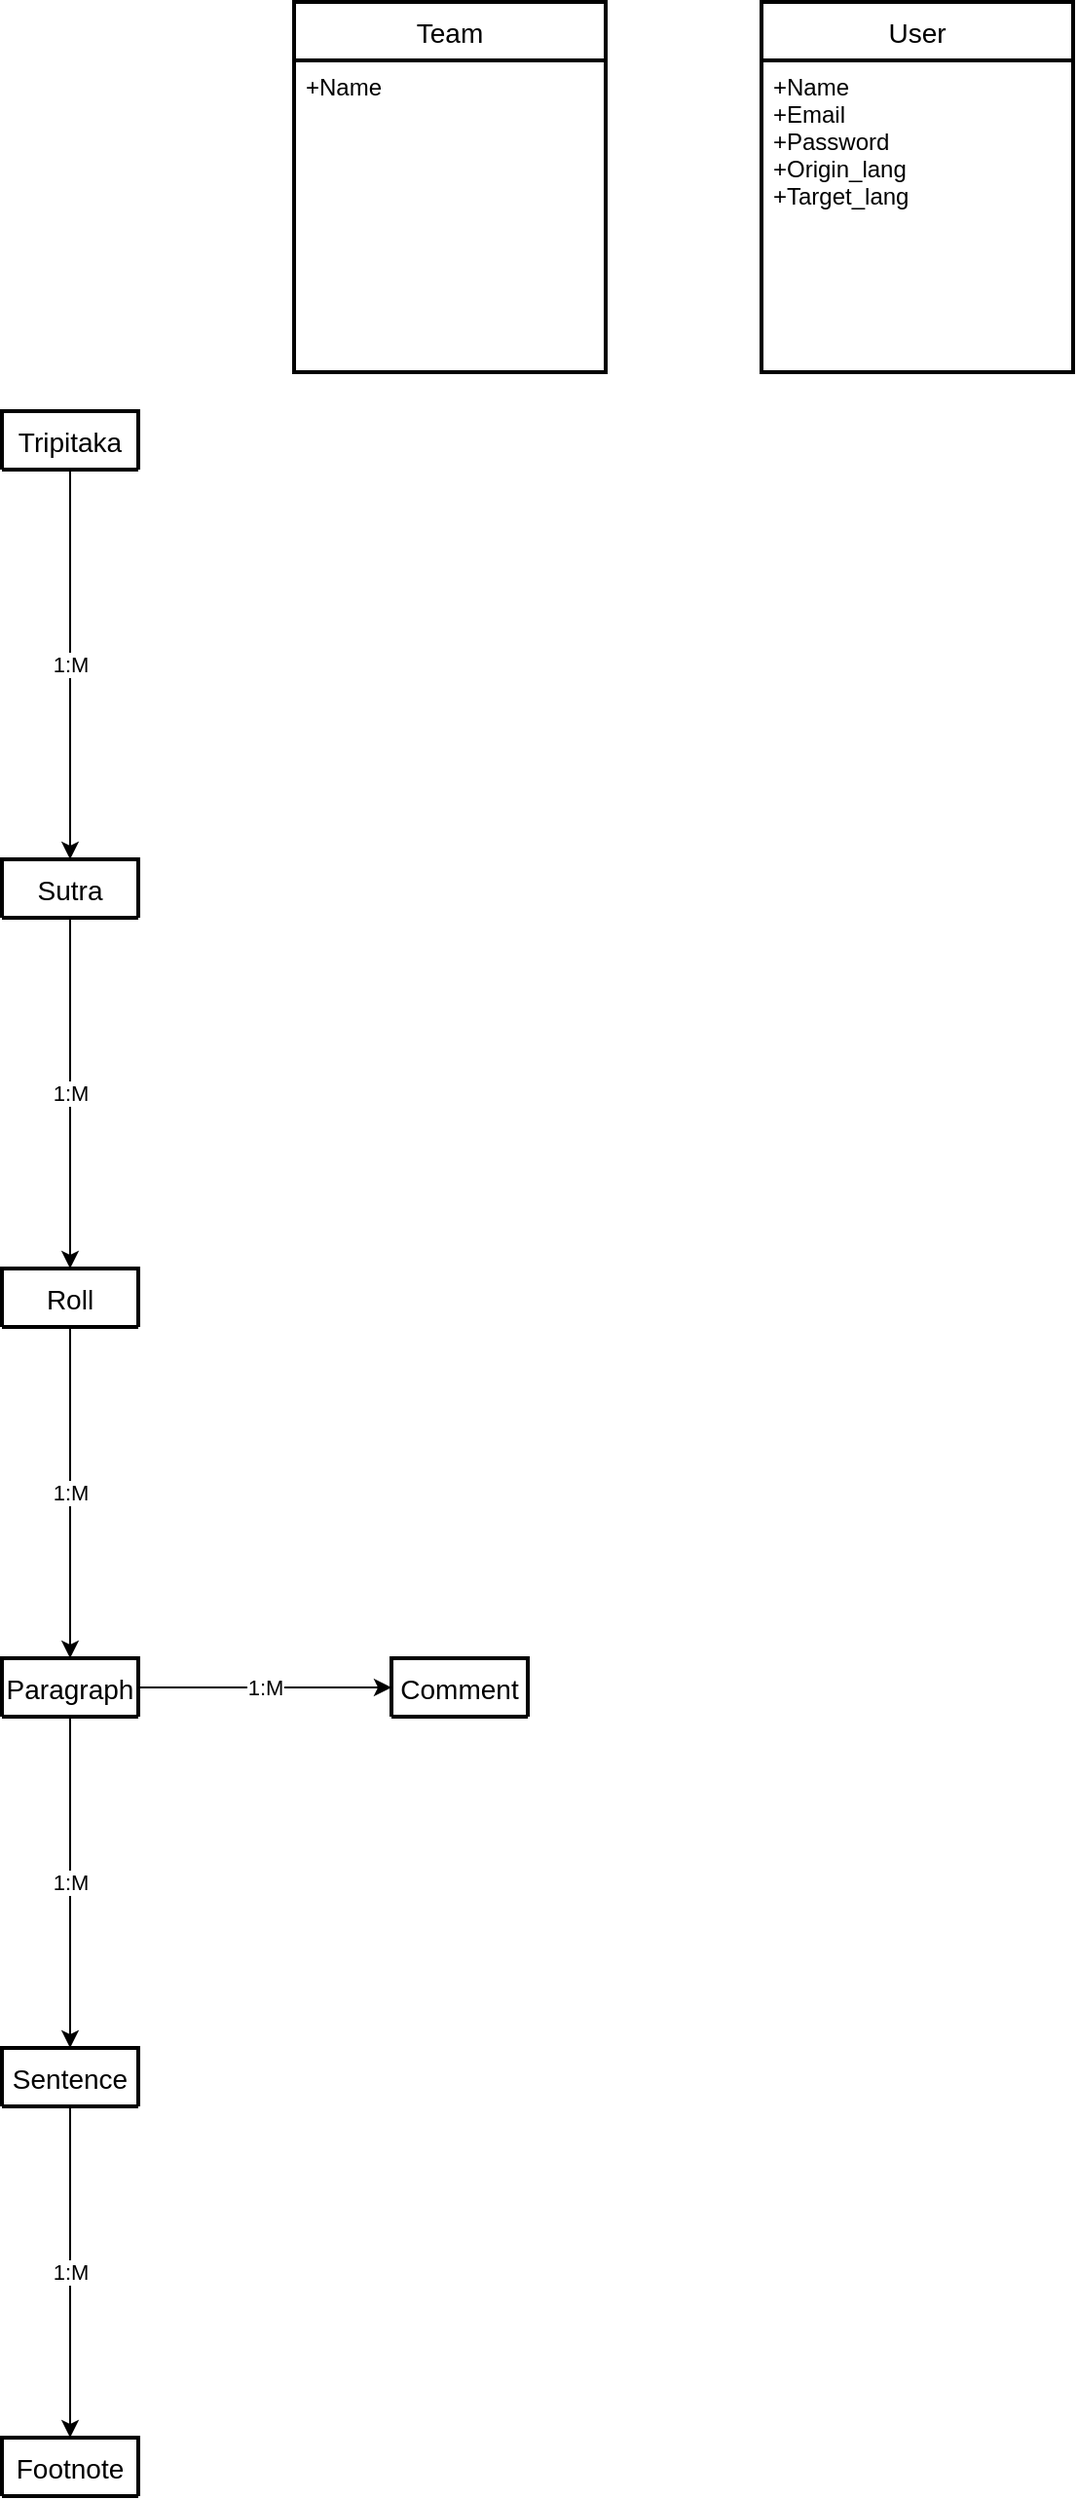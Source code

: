 <mxfile>
    <diagram id="5fO-f-AIeD6EJZzztp6L" name="Page-1">
        <mxGraphModel dx="678" dy="1681" grid="1" gridSize="10" guides="1" tooltips="1" connect="1" arrows="1" fold="1" page="1" pageScale="1" pageWidth="827" pageHeight="1169" math="0" shadow="0">
            <root>
                <mxCell id="0"/>
                <mxCell id="1" parent="0"/>
                <mxCell id="45" value="1:M" style="edgeStyle=none;html=1;exitX=0.5;exitY=1;exitDx=0;exitDy=0;entryX=0.5;entryY=0;entryDx=0;entryDy=0;" parent="1" source="23" target="35" edge="1">
                    <mxGeometry relative="1" as="geometry"/>
                </mxCell>
                <mxCell id="23" value="Sutra" style="swimlane;childLayout=stackLayout;horizontal=1;startSize=30;horizontalStack=0;rounded=1;fontSize=14;fontStyle=0;strokeWidth=2;resizeParent=0;resizeLast=1;shadow=0;dashed=0;align=center;arcSize=0;" parent="1" vertex="1" collapsed="1">
                    <mxGeometry x="120" y="110" width="70" height="30" as="geometry">
                        <mxRectangle x="120" y="110" width="160" height="190" as="alternateBounds"/>
                    </mxGeometry>
                </mxCell>
                <mxCell id="24" value="+Title&#10;+Language&#10;+Dynasty&#10;+Translator&#10;+Category" style="align=left;strokeColor=none;fillColor=none;spacingLeft=4;fontSize=12;verticalAlign=top;resizable=0;rotatable=0;part=1;" parent="23" vertex="1">
                    <mxGeometry y="30" width="70" as="geometry"/>
                </mxCell>
                <mxCell id="47" value="1:M" style="edgeStyle=none;html=1;exitX=1;exitY=0.5;exitDx=0;exitDy=0;" parent="1" source="29" target="40" edge="1">
                    <mxGeometry relative="1" as="geometry"/>
                </mxCell>
                <mxCell id="49" value="1:M" style="edgeStyle=none;html=1;exitX=0.5;exitY=1;exitDx=0;exitDy=0;entryX=0.5;entryY=0;entryDx=0;entryDy=0;" parent="1" source="29" target="31" edge="1">
                    <mxGeometry relative="1" as="geometry"/>
                </mxCell>
                <mxCell id="29" value="Paragraph" style="swimlane;childLayout=stackLayout;horizontal=1;startSize=30;horizontalStack=0;rounded=1;fontSize=14;fontStyle=0;strokeWidth=2;resizeParent=0;resizeLast=1;shadow=0;dashed=0;align=center;" parent="1" vertex="1" collapsed="1">
                    <mxGeometry x="120" y="520" width="70" height="30" as="geometry">
                        <mxRectangle x="120" y="520" width="160" height="190" as="alternateBounds"/>
                    </mxGeometry>
                </mxCell>
                <mxCell id="30" value="+Num&#10;+Sentences" style="align=left;strokeColor=none;fillColor=none;spacingLeft=4;fontSize=12;verticalAlign=top;resizable=0;rotatable=0;part=1;" parent="29" vertex="1">
                    <mxGeometry y="30" width="70" as="geometry"/>
                </mxCell>
                <mxCell id="50" value="1:M" style="edgeStyle=none;html=1;exitX=0.5;exitY=1;exitDx=0;exitDy=0;entryX=0.5;entryY=0;entryDx=0;entryDy=0;" parent="1" source="31" target="33" edge="1">
                    <mxGeometry relative="1" as="geometry"/>
                </mxCell>
                <mxCell id="31" value="Sentence" style="swimlane;childLayout=stackLayout;horizontal=1;startSize=30;horizontalStack=0;rounded=1;fontSize=14;fontStyle=0;strokeWidth=2;resizeParent=0;resizeLast=1;shadow=0;dashed=0;align=center;" parent="1" vertex="1" collapsed="1">
                    <mxGeometry x="120" y="720" width="70" height="30" as="geometry">
                        <mxRectangle x="120" y="720" width="160" height="190" as="alternateBounds"/>
                    </mxGeometry>
                </mxCell>
                <mxCell id="32" value="+Num&#10;+Content&#10;+Source&#10;+Comments&#10;+Type(verse, etc)" style="align=left;strokeColor=none;fillColor=none;spacingLeft=4;fontSize=12;verticalAlign=top;resizable=0;rotatable=0;part=1;" parent="31" vertex="1">
                    <mxGeometry y="30" width="70" as="geometry"/>
                </mxCell>
                <mxCell id="33" value="Footnote" style="swimlane;childLayout=stackLayout;horizontal=1;startSize=30;horizontalStack=0;rounded=1;fontSize=14;fontStyle=0;strokeWidth=2;resizeParent=0;resizeLast=1;shadow=0;dashed=0;align=center;" parent="1" vertex="1" collapsed="1">
                    <mxGeometry x="120" y="920" width="70" height="30" as="geometry">
                        <mxRectangle x="600" y="620" width="160" height="190" as="alternateBounds"/>
                    </mxGeometry>
                </mxCell>
                <mxCell id="34" value="+Num&#10;+Content&#10;+Comments&#10;" style="align=left;strokeColor=none;fillColor=none;spacingLeft=4;fontSize=12;verticalAlign=top;resizable=0;rotatable=0;part=1;" parent="33" vertex="1">
                    <mxGeometry y="30" width="70" as="geometry"/>
                </mxCell>
                <mxCell id="46" value="1:M" style="edgeStyle=none;html=1;exitX=0.5;exitY=1;exitDx=0;exitDy=0;entryX=0.5;entryY=0;entryDx=0;entryDy=0;" parent="1" source="35" target="29" edge="1">
                    <mxGeometry relative="1" as="geometry"/>
                </mxCell>
                <mxCell id="35" value="Roll" style="swimlane;childLayout=stackLayout;horizontal=1;startSize=30;horizontalStack=0;rounded=1;fontSize=14;fontStyle=0;strokeWidth=2;resizeParent=0;resizeLast=1;shadow=0;dashed=0;align=center;" parent="1" vertex="1" collapsed="1">
                    <mxGeometry x="120" y="320" width="70" height="30" as="geometry">
                        <mxRectangle x="120" y="320" width="160" height="190" as="alternateBounds"/>
                    </mxGeometry>
                </mxCell>
                <mxCell id="36" value="+Title&#10;+Paragraphs&#10;+&#10;+&#10;+" style="align=left;strokeColor=none;fillColor=none;spacingLeft=4;fontSize=12;verticalAlign=top;resizable=0;rotatable=0;part=1;" parent="35" vertex="1">
                    <mxGeometry y="30" width="70" as="geometry"/>
                </mxCell>
                <mxCell id="44" value="1:M" style="edgeStyle=none;html=1;exitX=0.5;exitY=1;exitDx=0;exitDy=0;entryX=0.5;entryY=0;entryDx=0;entryDy=0;" parent="1" source="38" target="23" edge="1">
                    <mxGeometry relative="1" as="geometry"/>
                </mxCell>
                <mxCell id="38" value="Tripitaka" style="swimlane;childLayout=stackLayout;horizontal=1;startSize=30;horizontalStack=0;rounded=1;fontSize=14;fontStyle=0;strokeWidth=2;resizeParent=0;resizeLast=1;shadow=0;dashed=0;align=center;" parent="1" vertex="1" collapsed="1">
                    <mxGeometry x="120" y="-120" width="70" height="30" as="geometry">
                        <mxRectangle x="120" y="-120" width="160" height="190" as="alternateBounds"/>
                    </mxGeometry>
                </mxCell>
                <mxCell id="39" value="+Name&#10;+Source&#10;+&#10;+" style="align=left;strokeColor=none;fillColor=none;spacingLeft=4;fontSize=12;verticalAlign=top;resizable=0;rotatable=0;part=1;" parent="38" vertex="1">
                    <mxGeometry y="30" width="70" as="geometry"/>
                </mxCell>
                <mxCell id="40" value="Comment" style="swimlane;childLayout=stackLayout;horizontal=1;startSize=30;horizontalStack=0;rounded=1;fontSize=14;fontStyle=0;strokeWidth=2;resizeParent=0;resizeLast=1;shadow=0;dashed=0;align=center;" parent="1" vertex="1" collapsed="1">
                    <mxGeometry x="320" y="520" width="70" height="30" as="geometry">
                        <mxRectangle x="500" y="390" width="160" height="190" as="alternateBounds"/>
                    </mxGeometry>
                </mxCell>
                <mxCell id="41" value="+Source_Text&#10;+Content&#10;" style="align=left;strokeColor=none;fillColor=none;spacingLeft=4;fontSize=12;verticalAlign=top;resizable=0;rotatable=0;part=1;" parent="40" vertex="1">
                    <mxGeometry y="30" width="70" as="geometry"/>
                </mxCell>
                <mxCell id="51" value="Team" style="swimlane;childLayout=stackLayout;horizontal=1;startSize=30;horizontalStack=0;rounded=1;fontSize=14;fontStyle=0;strokeWidth=2;resizeParent=0;resizeLast=1;shadow=0;dashed=0;align=center;arcSize=0;" vertex="1" parent="1">
                    <mxGeometry x="270" y="-330" width="160" height="190" as="geometry">
                        <mxRectangle x="270" y="-330" width="70" height="30" as="alternateBounds"/>
                    </mxGeometry>
                </mxCell>
                <mxCell id="52" value="+Name" style="align=left;strokeColor=none;fillColor=none;spacingLeft=4;fontSize=12;verticalAlign=top;resizable=0;rotatable=0;part=1;" vertex="1" parent="51">
                    <mxGeometry y="30" width="160" height="160" as="geometry"/>
                </mxCell>
                <mxCell id="54" value="User" style="swimlane;childLayout=stackLayout;horizontal=1;startSize=30;horizontalStack=0;rounded=1;fontSize=14;fontStyle=0;strokeWidth=2;resizeParent=0;resizeLast=1;shadow=0;dashed=0;align=center;arcSize=0;" vertex="1" parent="1">
                    <mxGeometry x="510" y="-330" width="160" height="190" as="geometry">
                        <mxRectangle x="270" y="-330" width="70" height="30" as="alternateBounds"/>
                    </mxGeometry>
                </mxCell>
                <mxCell id="55" value="+Name&#10;+Email&#10;+Password&#10;+Origin_lang&#10;+Target_lang " style="align=left;strokeColor=none;fillColor=none;spacingLeft=4;fontSize=12;verticalAlign=top;resizable=0;rotatable=0;part=1;" vertex="1" parent="54">
                    <mxGeometry y="30" width="160" height="160" as="geometry"/>
                </mxCell>
            </root>
        </mxGraphModel>
    </diagram>
</mxfile>